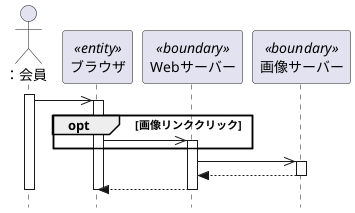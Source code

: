 @startuml 図4-6
 hide footbox
skinparam style strictuml /' 厳密なUMLに準拠する'/
Actor "：会員" as user
participant ブラウザ as browser <<entity>>
participant Webサーバー as Wserver <<boundary>>
participant 画像サーバー as Gserver <<boundary>>

activate user
    user ->> browser
    activate browser
        opt 画像リンククリック
        browser ->> Wserver
        activate Wserver
        end alt
            Wserver ->> Gserver
            activate Gserver
                Gserver --> Wserver
            deactivate Gserver
            Wserver --> browser
        deactivate Wserver
    deactivate browser
deactivate user




@enduml

